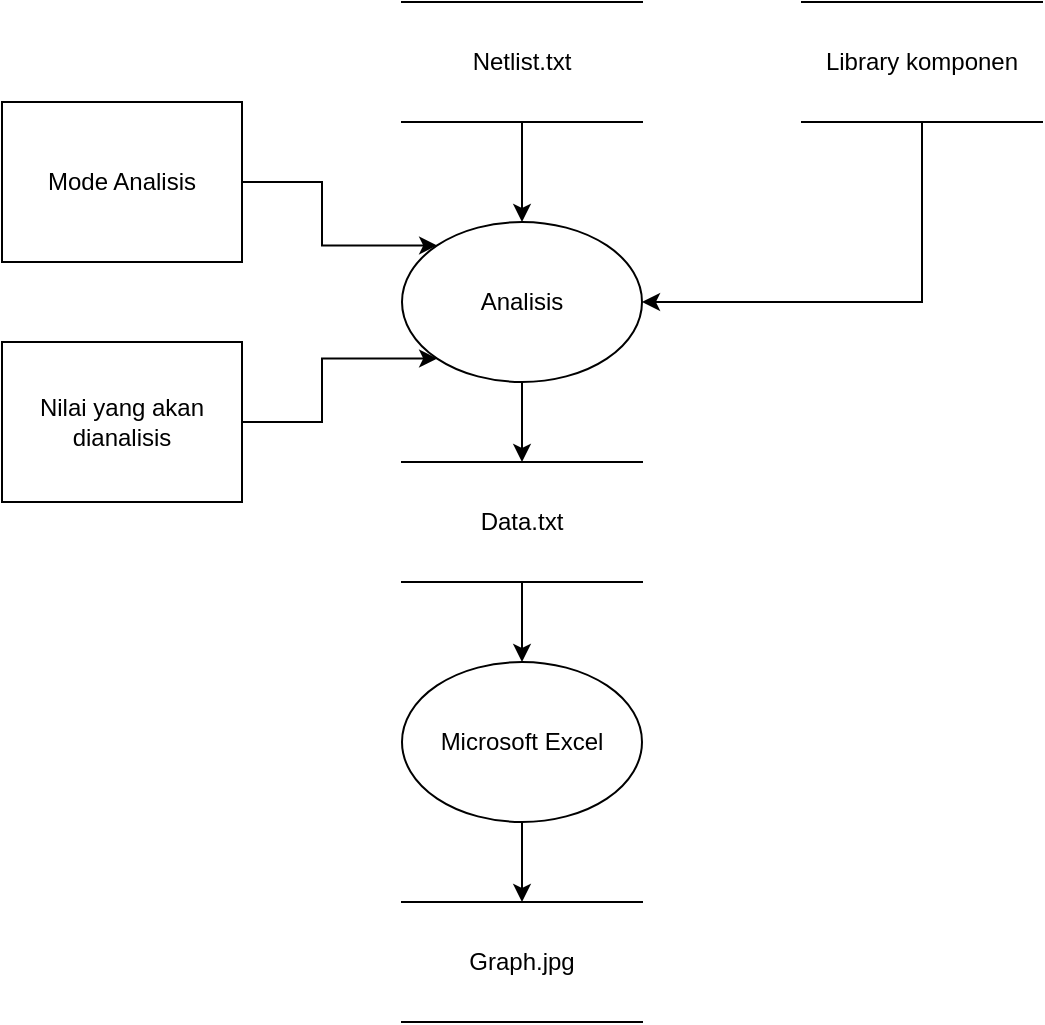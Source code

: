<mxfile version="12.9.10" type="google" pages="3"><diagram id="uBF5i3xiV3SSmCOqZ0ts" name="Level_0"><mxGraphModel dx="927" dy="385" grid="1" gridSize="10" guides="1" tooltips="1" connect="1" arrows="1" fold="1" page="1" pageScale="1" pageWidth="850" pageHeight="1100" math="0" shadow="0"><root><mxCell id="0"/><mxCell id="1" parent="0"/><mxCell id="_iDPvRWfLYlrjKki8y3X-10" style="edgeStyle=orthogonalEdgeStyle;rounded=0;orthogonalLoop=1;jettySize=auto;html=1;exitX=0.5;exitY=1;exitDx=0;exitDy=0;entryX=0.5;entryY=0;entryDx=0;entryDy=0;" parent="1" source="GdYstZ50FBgWvUJjmO5P-6" target="GdYstZ50FBgWvUJjmO5P-15" edge="1"><mxGeometry relative="1" as="geometry"/></mxCell><mxCell id="GdYstZ50FBgWvUJjmO5P-6" value="Netlist.txt" style="shape=partialRectangle;whiteSpace=wrap;html=1;left=0;right=0;fillColor=none;" parent="1" vertex="1"><mxGeometry x="240" y="150" width="120" height="60" as="geometry"/></mxCell><mxCell id="GdYstZ50FBgWvUJjmO5P-18" style="edgeStyle=orthogonalEdgeStyle;rounded=0;orthogonalLoop=1;jettySize=auto;html=1;exitX=1;exitY=0.5;exitDx=0;exitDy=0;entryX=0;entryY=1;entryDx=0;entryDy=0;strokeColor=#000000;" parent="1" source="GdYstZ50FBgWvUJjmO5P-9" target="GdYstZ50FBgWvUJjmO5P-15" edge="1"><mxGeometry relative="1" as="geometry"/></mxCell><mxCell id="GdYstZ50FBgWvUJjmO5P-9" value="Nilai yang akan dianalisis" style="rounded=0;whiteSpace=wrap;html=1;" parent="1" vertex="1"><mxGeometry x="40" y="320" width="120" height="80" as="geometry"/></mxCell><mxCell id="GdYstZ50FBgWvUJjmO5P-17" style="edgeStyle=orthogonalEdgeStyle;rounded=0;orthogonalLoop=1;jettySize=auto;html=1;exitX=1;exitY=0.5;exitDx=0;exitDy=0;entryX=0;entryY=0;entryDx=0;entryDy=0;strokeColor=#000000;" parent="1" source="GdYstZ50FBgWvUJjmO5P-11" target="GdYstZ50FBgWvUJjmO5P-15" edge="1"><mxGeometry relative="1" as="geometry"/></mxCell><mxCell id="GdYstZ50FBgWvUJjmO5P-11" value="Mode Analisis" style="rounded=0;whiteSpace=wrap;html=1;" parent="1" vertex="1"><mxGeometry x="40" y="200" width="120" height="80" as="geometry"/></mxCell><mxCell id="_iDPvRWfLYlrjKki8y3X-11" style="edgeStyle=orthogonalEdgeStyle;rounded=0;orthogonalLoop=1;jettySize=auto;html=1;exitX=0.5;exitY=1;exitDx=0;exitDy=0;entryX=0.5;entryY=0;entryDx=0;entryDy=0;" parent="1" source="GdYstZ50FBgWvUJjmO5P-15" target="_iDPvRWfLYlrjKki8y3X-1" edge="1"><mxGeometry relative="1" as="geometry"/></mxCell><mxCell id="GdYstZ50FBgWvUJjmO5P-15" value="Analisis" style="ellipse;whiteSpace=wrap;html=1;" parent="1" vertex="1"><mxGeometry x="240" y="260" width="120" height="80" as="geometry"/></mxCell><mxCell id="_iDPvRWfLYlrjKki8y3X-4" style="edgeStyle=orthogonalEdgeStyle;rounded=0;orthogonalLoop=1;jettySize=auto;html=1;exitX=0.5;exitY=1;exitDx=0;exitDy=0;entryX=0.5;entryY=0;entryDx=0;entryDy=0;" parent="1" source="_iDPvRWfLYlrjKki8y3X-1" target="_iDPvRWfLYlrjKki8y3X-3" edge="1"><mxGeometry relative="1" as="geometry"/></mxCell><mxCell id="_iDPvRWfLYlrjKki8y3X-1" value="Data.txt" style="shape=partialRectangle;whiteSpace=wrap;html=1;left=0;right=0;fillColor=none;" parent="1" vertex="1"><mxGeometry x="240" y="380" width="120" height="60" as="geometry"/></mxCell><mxCell id="_iDPvRWfLYlrjKki8y3X-12" style="edgeStyle=orthogonalEdgeStyle;rounded=0;orthogonalLoop=1;jettySize=auto;html=1;exitX=0.5;exitY=1;exitDx=0;exitDy=0;entryX=0.5;entryY=0;entryDx=0;entryDy=0;" parent="1" source="_iDPvRWfLYlrjKki8y3X-3" target="_iDPvRWfLYlrjKki8y3X-5" edge="1"><mxGeometry relative="1" as="geometry"/></mxCell><mxCell id="_iDPvRWfLYlrjKki8y3X-3" value="Microsoft Excel" style="ellipse;whiteSpace=wrap;html=1;" parent="1" vertex="1"><mxGeometry x="240" y="480" width="120" height="80" as="geometry"/></mxCell><mxCell id="_iDPvRWfLYlrjKki8y3X-5" value="Graph.jpg" style="shape=partialRectangle;whiteSpace=wrap;html=1;left=0;right=0;fillColor=none;" parent="1" vertex="1"><mxGeometry x="240" y="600" width="120" height="60" as="geometry"/></mxCell><mxCell id="sQPdfJK35MvIU3gAlt7Y-4" style="edgeStyle=orthogonalEdgeStyle;rounded=0;orthogonalLoop=1;jettySize=auto;html=1;exitX=0.5;exitY=1;exitDx=0;exitDy=0;entryX=1;entryY=0.5;entryDx=0;entryDy=0;" parent="1" source="sQPdfJK35MvIU3gAlt7Y-1" target="GdYstZ50FBgWvUJjmO5P-15" edge="1"><mxGeometry relative="1" as="geometry"><Array as="points"><mxPoint x="500" y="300"/></Array></mxGeometry></mxCell><mxCell id="sQPdfJK35MvIU3gAlt7Y-1" value="Library komponen" style="shape=partialRectangle;whiteSpace=wrap;html=1;left=0;right=0;fillColor=none;" parent="1" vertex="1"><mxGeometry x="440" y="150" width="120" height="60" as="geometry"/></mxCell></root></mxGraphModel></diagram><diagram id="s8LQksXC7pObB-MDW6Nh" name="Level_1"><mxGraphModel dx="1545" dy="642" grid="1" gridSize="10" guides="1" tooltips="1" connect="1" arrows="1" fold="1" page="1" pageScale="1" pageWidth="850" pageHeight="1100" math="0" shadow="0"><root><mxCell id="u-KFxu5WP7ojpWz-lFNK-0"/><mxCell id="u-KFxu5WP7ojpWz-lFNK-1" parent="u-KFxu5WP7ojpWz-lFNK-0"/><mxCell id="8doYuMXXKurbPxdtY7-1-28" value="&lt;p style=&quot;line-height: 220%; font-size: 18px;&quot;&gt;&lt;font style=&quot;font-size: 18px;&quot;&gt;Sparse Tableau Analisis&lt;/font&gt;&lt;/p&gt;" style="rounded=0;whiteSpace=wrap;html=1;fillColor=none;align=left;textOpacity=50;verticalAlign=top;fontSize=18;" parent="u-KFxu5WP7ojpWz-lFNK-1" vertex="1"><mxGeometry x="320" y="160" width="920" height="880" as="geometry"/></mxCell><mxCell id="YYTATj9dNouUgyWEBdT5-4" style="edgeStyle=orthogonalEdgeStyle;rounded=0;orthogonalLoop=1;jettySize=auto;html=1;exitX=0.5;exitY=1;exitDx=0;exitDy=0;entryX=0.5;entryY=0;entryDx=0;entryDy=0;fontSize=18;" parent="u-KFxu5WP7ojpWz-lFNK-1" source="YYTATj9dNouUgyWEBdT5-5" target="W9T3SJA9mR-OVAQQldw2-3" edge="1"><mxGeometry relative="1" as="geometry"><mxPoint x="280.08" y="314.57" as="targetPoint"/><Array as="points"><mxPoint x="760" y="180"/><mxPoint x="640" y="180"/></Array></mxGeometry></mxCell><mxCell id="YYTATj9dNouUgyWEBdT5-5" value="Netlist.txt" style="shape=partialRectangle;whiteSpace=wrap;html=1;left=0;right=0;fillColor=none;fontSize=18;" parent="u-KFxu5WP7ojpWz-lFNK-1" vertex="1"><mxGeometry x="680" y="40" width="160" height="80" as="geometry"/></mxCell><mxCell id="VQBNNfyxEx5UJ3nOa9A4-31" style="edgeStyle=orthogonalEdgeStyle;rounded=0;orthogonalLoop=1;jettySize=auto;html=1;exitX=0;exitY=0.5;exitDx=0;exitDy=0;entryX=1;entryY=0.5;entryDx=0;entryDy=0;fontSize=18;" parent="u-KFxu5WP7ojpWz-lFNK-1" source="YYTATj9dNouUgyWEBdT5-7" target="VQBNNfyxEx5UJ3nOa9A4-33" edge="1"><mxGeometry relative="1" as="geometry"/></mxCell><mxCell id="YYTATj9dNouUgyWEBdT5-7" value="Nilai yang akan dianalisis" style="rounded=0;whiteSpace=wrap;html=1;fontSize=18;" parent="u-KFxu5WP7ojpWz-lFNK-1" vertex="1"><mxGeometry x="1320" y="920" width="160" height="80" as="geometry"/></mxCell><mxCell id="VQBNNfyxEx5UJ3nOa9A4-30" style="edgeStyle=orthogonalEdgeStyle;rounded=0;orthogonalLoop=1;jettySize=auto;html=1;exitX=0;exitY=0.5;exitDx=0;exitDy=0;entryX=1;entryY=0.5;entryDx=0;entryDy=0;fontSize=18;" parent="u-KFxu5WP7ojpWz-lFNK-1" source="YYTATj9dNouUgyWEBdT5-9" target="VQBNNfyxEx5UJ3nOa9A4-28" edge="1"><mxGeometry relative="1" as="geometry"/></mxCell><mxCell id="YYTATj9dNouUgyWEBdT5-9" value="Waktu mulai; Waktu selesai" style="rounded=0;whiteSpace=wrap;html=1;fontSize=18;" parent="u-KFxu5WP7ojpWz-lFNK-1" vertex="1"><mxGeometry x="1320" y="800" width="160" height="80" as="geometry"/></mxCell><mxCell id="YYTATj9dNouUgyWEBdT5-26" style="edgeStyle=orthogonalEdgeStyle;rounded=0;orthogonalLoop=1;jettySize=auto;html=1;entryX=0.5;entryY=0;entryDx=0;entryDy=0;exitX=0.5;exitY=1;exitDx=0;exitDy=0;fontSize=18;" parent="u-KFxu5WP7ojpWz-lFNK-1" source="VQBNNfyxEx5UJ3nOa9A4-28" target="VQBNNfyxEx5UJ3nOa9A4-33" edge="1"><mxGeometry relative="1" as="geometry"><mxPoint x="1100" y="1060" as="sourcePoint"/></mxGeometry></mxCell><mxCell id="YYTATj9dNouUgyWEBdT5-28" style="edgeStyle=orthogonalEdgeStyle;rounded=0;orthogonalLoop=1;jettySize=auto;html=1;exitX=0.5;exitY=1;exitDx=0;exitDy=0;entryX=0.5;entryY=0;entryDx=0;entryDy=0;fontSize=18;" parent="u-KFxu5WP7ojpWz-lFNK-1" source="YYTATj9dNouUgyWEBdT5-29" target="YYTATj9dNouUgyWEBdT5-31" edge="1"><mxGeometry relative="1" as="geometry"/></mxCell><mxCell id="YYTATj9dNouUgyWEBdT5-29" value="Data.txt" style="shape=partialRectangle;whiteSpace=wrap;html=1;left=0;right=0;fillColor=none;fontSize=18;" parent="u-KFxu5WP7ojpWz-lFNK-1" vertex="1"><mxGeometry x="1040" y="1080" width="160" height="80" as="geometry"/></mxCell><mxCell id="YYTATj9dNouUgyWEBdT5-30" style="edgeStyle=orthogonalEdgeStyle;rounded=0;orthogonalLoop=1;jettySize=auto;html=1;exitX=0.5;exitY=1;exitDx=0;exitDy=0;entryX=0.5;entryY=0;entryDx=0;entryDy=0;fontSize=18;" parent="u-KFxu5WP7ojpWz-lFNK-1" source="YYTATj9dNouUgyWEBdT5-31" target="YYTATj9dNouUgyWEBdT5-32" edge="1"><mxGeometry relative="1" as="geometry"/></mxCell><mxCell id="YYTATj9dNouUgyWEBdT5-31" value="Microsoft Excel" style="ellipse;whiteSpace=wrap;html=1;fontSize=18;" parent="u-KFxu5WP7ojpWz-lFNK-1" vertex="1"><mxGeometry x="1060" y="1200" width="120" height="80" as="geometry"/></mxCell><mxCell id="YYTATj9dNouUgyWEBdT5-32" value="Graph.jpg" style="shape=partialRectangle;whiteSpace=wrap;html=1;left=0;right=0;fillColor=none;fontSize=18;" parent="u-KFxu5WP7ojpWz-lFNK-1" vertex="1"><mxGeometry x="1060" y="1320" width="120" height="60" as="geometry"/></mxCell><mxCell id="W9T3SJA9mR-OVAQQldw2-0" style="edgeStyle=orthogonalEdgeStyle;rounded=0;orthogonalLoop=1;jettySize=auto;html=1;exitX=0;exitY=1;exitDx=0;exitDy=0;entryX=0.5;entryY=0;entryDx=0;entryDy=0;fontSize=18;" parent="u-KFxu5WP7ojpWz-lFNK-1" source="W9T3SJA9mR-OVAQQldw2-3" target="W9T3SJA9mR-OVAQQldw2-4" edge="1"><mxGeometry relative="1" as="geometry"/></mxCell><mxCell id="W9T3SJA9mR-OVAQQldw2-1" style="edgeStyle=orthogonalEdgeStyle;rounded=0;orthogonalLoop=1;jettySize=auto;html=1;exitX=0.5;exitY=1;exitDx=0;exitDy=0;entryX=0.5;entryY=0;entryDx=0;entryDy=0;fontSize=18;" parent="u-KFxu5WP7ojpWz-lFNK-1" source="W9T3SJA9mR-OVAQQldw2-3" target="W9T3SJA9mR-OVAQQldw2-5" edge="1"><mxGeometry relative="1" as="geometry"/></mxCell><mxCell id="W9T3SJA9mR-OVAQQldw2-2" style="edgeStyle=orthogonalEdgeStyle;rounded=0;orthogonalLoop=1;jettySize=auto;html=1;exitX=1;exitY=1;exitDx=0;exitDy=0;entryX=0.5;entryY=0;entryDx=0;entryDy=0;fontSize=18;" parent="u-KFxu5WP7ojpWz-lFNK-1" source="W9T3SJA9mR-OVAQQldw2-3" target="W9T3SJA9mR-OVAQQldw2-6" edge="1"><mxGeometry relative="1" as="geometry"/></mxCell><mxCell id="W9T3SJA9mR-OVAQQldw2-3" value="Separator" style="ellipse;whiteSpace=wrap;html=1;fontSize=18;" parent="u-KFxu5WP7ojpWz-lFNK-1" vertex="1"><mxGeometry x="580" y="200" width="120" height="80" as="geometry"/></mxCell><mxCell id="W9T3SJA9mR-OVAQQldw2-10" style="edgeStyle=orthogonalEdgeStyle;rounded=0;orthogonalLoop=1;jettySize=auto;html=1;exitX=0.5;exitY=1;exitDx=0;exitDy=0;entryX=0.5;entryY=0;entryDx=0;entryDy=0;fontSize=18;" parent="u-KFxu5WP7ojpWz-lFNK-1" source="W9T3SJA9mR-OVAQQldw2-4" target="VQBNNfyxEx5UJ3nOa9A4-5" edge="1"><mxGeometry relative="1" as="geometry"><mxPoint x="440" y="440" as="targetPoint"/></mxGeometry></mxCell><mxCell id="W9T3SJA9mR-OVAQQldw2-4" value="Tipe Komponen" style="shape=partialRectangle;whiteSpace=wrap;html=1;left=0;right=0;fillColor=none;fontSize=18;" parent="u-KFxu5WP7ojpWz-lFNK-1" vertex="1"><mxGeometry x="360" y="320" width="160" height="80" as="geometry"/></mxCell><mxCell id="VQBNNfyxEx5UJ3nOa9A4-6" style="edgeStyle=orthogonalEdgeStyle;rounded=0;orthogonalLoop=1;jettySize=auto;html=1;exitX=0.5;exitY=1;exitDx=0;exitDy=0;entryX=1;entryY=0;entryDx=0;entryDy=0;fontSize=18;" parent="u-KFxu5WP7ojpWz-lFNK-1" source="W9T3SJA9mR-OVAQQldw2-5" target="VQBNNfyxEx5UJ3nOa9A4-5" edge="1"><mxGeometry relative="1" as="geometry"/></mxCell><mxCell id="W9T3SJA9mR-OVAQQldw2-5" value="Nilai/Parameter" style="shape=partialRectangle;whiteSpace=wrap;html=1;left=0;right=0;fillColor=none;fontSize=18;" parent="u-KFxu5WP7ojpWz-lFNK-1" vertex="1"><mxGeometry x="560" y="320" width="160" height="80" as="geometry"/></mxCell><mxCell id="W9T3SJA9mR-OVAQQldw2-16" style="edgeStyle=orthogonalEdgeStyle;rounded=0;orthogonalLoop=1;jettySize=auto;html=1;exitX=0.749;exitY=1.017;exitDx=0;exitDy=0;entryX=0.5;entryY=0;entryDx=0;entryDy=0;exitPerimeter=0;fontSize=18;" parent="u-KFxu5WP7ojpWz-lFNK-1" source="W9T3SJA9mR-OVAQQldw2-6" target="W9T3SJA9mR-OVAQQldw2-14" edge="1"><mxGeometry relative="1" as="geometry"><Array as="points"><mxPoint x="880" y="420"/><mxPoint x="915" y="420"/></Array></mxGeometry></mxCell><mxCell id="VQBNNfyxEx5UJ3nOa9A4-3" style="edgeStyle=orthogonalEdgeStyle;rounded=0;orthogonalLoop=1;jettySize=auto;html=1;exitX=0.5;exitY=1;exitDx=0;exitDy=0;entryX=0.5;entryY=0;entryDx=0;entryDy=0;fontSize=18;" parent="u-KFxu5WP7ojpWz-lFNK-1" source="W9T3SJA9mR-OVAQQldw2-6" target="VQBNNfyxEx5UJ3nOa9A4-2" edge="1"><mxGeometry relative="1" as="geometry"/></mxCell><mxCell id="W9T3SJA9mR-OVAQQldw2-6" value="Posisi Node" style="shape=partialRectangle;whiteSpace=wrap;html=1;left=0;right=0;fillColor=none;fontSize=18;" parent="u-KFxu5WP7ojpWz-lFNK-1" vertex="1"><mxGeometry x="760" y="320" width="160" height="80" as="geometry"/></mxCell><mxCell id="W9T3SJA9mR-OVAQQldw2-12" style="edgeStyle=orthogonalEdgeStyle;rounded=0;orthogonalLoop=1;jettySize=auto;html=1;exitX=0.5;exitY=1;exitDx=0;exitDy=0;entryX=0.5;entryY=0;entryDx=0;entryDy=0;" parent="u-KFxu5WP7ojpWz-lFNK-1" edge="1"><mxGeometry relative="1" as="geometry"><mxPoint x="480" y="1040" as="sourcePoint"/></mxGeometry></mxCell><mxCell id="W9T3SJA9mR-OVAQQldw2-9" style="edgeStyle=orthogonalEdgeStyle;rounded=0;orthogonalLoop=1;jettySize=auto;html=1;exitX=1;exitY=0.5;exitDx=0;exitDy=0;entryX=0;entryY=0.5;entryDx=0;entryDy=0;fontSize=18;" parent="u-KFxu5WP7ojpWz-lFNK-1" source="W9T3SJA9mR-OVAQQldw2-8" target="VQBNNfyxEx5UJ3nOa9A4-5" edge="1"><mxGeometry relative="1" as="geometry"><mxPoint x="380" y="480" as="targetPoint"/></mxGeometry></mxCell><mxCell id="W9T3SJA9mR-OVAQQldw2-8" value="Library komponen" style="shape=partialRectangle;whiteSpace=wrap;html=1;left=0;right=0;fillColor=none;fontSize=18;" parent="u-KFxu5WP7ojpWz-lFNK-1" vertex="1"><mxGeometry x="40" y="440" width="160" height="80" as="geometry"/></mxCell><mxCell id="W9T3SJA9mR-OVAQQldw2-17" style="edgeStyle=orthogonalEdgeStyle;rounded=0;orthogonalLoop=1;jettySize=auto;html=1;exitX=0.5;exitY=1;exitDx=0;exitDy=0;entryX=0.5;entryY=0;entryDx=0;entryDy=0;fontSize=18;" parent="u-KFxu5WP7ojpWz-lFNK-1" source="W9T3SJA9mR-OVAQQldw2-14" target="VQBNNfyxEx5UJ3nOa9A4-0" edge="1"><mxGeometry relative="1" as="geometry"><mxPoint x="755.0" y="560" as="targetPoint"/></mxGeometry></mxCell><mxCell id="W9T3SJA9mR-OVAQQldw2-14" value="Inisiasi parameter" style="ellipse;whiteSpace=wrap;html=1;fontSize=18;" parent="u-KFxu5WP7ojpWz-lFNK-1" vertex="1"><mxGeometry x="855" y="440" width="120" height="80" as="geometry"/></mxCell><mxCell id="VQBNNfyxEx5UJ3nOa9A4-25" style="edgeStyle=orthogonalEdgeStyle;rounded=0;orthogonalLoop=1;jettySize=auto;html=1;exitX=1;exitY=0.5;exitDx=0;exitDy=0;entryX=0;entryY=0.5;entryDx=0;entryDy=0;fontSize=18;" parent="u-KFxu5WP7ojpWz-lFNK-1" source="VQBNNfyxEx5UJ3nOa9A4-0" target="VQBNNfyxEx5UJ3nOa9A4-24" edge="1"><mxGeometry relative="1" as="geometry"/></mxCell><mxCell id="VQBNNfyxEx5UJ3nOa9A4-0" value="Matriks STA" style="shape=partialRectangle;whiteSpace=wrap;html=1;left=0;right=0;fillColor=none;fontSize=18;" parent="u-KFxu5WP7ojpWz-lFNK-1" vertex="1"><mxGeometry x="840" y="570" width="150" height="80" as="geometry"/></mxCell><mxCell id="VQBNNfyxEx5UJ3nOa9A4-9" style="edgeStyle=orthogonalEdgeStyle;rounded=0;orthogonalLoop=1;jettySize=auto;html=1;exitX=0.5;exitY=1;exitDx=0;exitDy=0;entryX=0.5;entryY=0;entryDx=0;entryDy=0;fontSize=18;" parent="u-KFxu5WP7ojpWz-lFNK-1" source="VQBNNfyxEx5UJ3nOa9A4-2" target="VQBNNfyxEx5UJ3nOa9A4-4" edge="1"><mxGeometry relative="1" as="geometry"/></mxCell><mxCell id="VQBNNfyxEx5UJ3nOa9A4-2" value="Matriks Nodal Analysis" style="ellipse;whiteSpace=wrap;html=1;fontSize=18;" parent="u-KFxu5WP7ojpWz-lFNK-1" vertex="1"><mxGeometry x="620" y="440" width="160" height="80" as="geometry"/></mxCell><mxCell id="VQBNNfyxEx5UJ3nOa9A4-13" style="edgeStyle=orthogonalEdgeStyle;rounded=0;orthogonalLoop=1;jettySize=auto;html=1;exitX=0.5;exitY=1;exitDx=0;exitDy=0;entryX=0.5;entryY=0;entryDx=0;entryDy=0;fontSize=18;" parent="u-KFxu5WP7ojpWz-lFNK-1" source="VQBNNfyxEx5UJ3nOa9A4-4" target="VQBNNfyxEx5UJ3nOa9A4-10" edge="1"><mxGeometry relative="1" as="geometry"/></mxCell><mxCell id="VQBNNfyxEx5UJ3nOa9A4-22" style="edgeStyle=orthogonalEdgeStyle;rounded=0;orthogonalLoop=1;jettySize=auto;html=1;exitX=0;exitY=0.5;exitDx=0;exitDy=0;entryX=0;entryY=0;entryDx=0;entryDy=0;fontSize=18;" parent="u-KFxu5WP7ojpWz-lFNK-1" source="VQBNNfyxEx5UJ3nOa9A4-4" target="VQBNNfyxEx5UJ3nOa9A4-14" edge="1"><mxGeometry relative="1" as="geometry"><Array as="points"><mxPoint x="580" y="600"/><mxPoint x="580" y="932"/></Array></mxGeometry></mxCell><mxCell id="VQBNNfyxEx5UJ3nOa9A4-4" value="Matriks A" style="shape=partialRectangle;whiteSpace=wrap;html=1;left=0;right=0;fillColor=none;fontSize=18;" parent="u-KFxu5WP7ojpWz-lFNK-1" vertex="1"><mxGeometry x="620" y="560" width="160" height="80" as="geometry"/></mxCell><mxCell id="VQBNNfyxEx5UJ3nOa9A4-8" style="edgeStyle=orthogonalEdgeStyle;rounded=0;orthogonalLoop=1;jettySize=auto;html=1;exitX=0.5;exitY=1;exitDx=0;exitDy=0;fontSize=18;" parent="u-KFxu5WP7ojpWz-lFNK-1" source="VQBNNfyxEx5UJ3nOa9A4-5" target="VQBNNfyxEx5UJ3nOa9A4-7" edge="1"><mxGeometry relative="1" as="geometry"/></mxCell><mxCell id="VQBNNfyxEx5UJ3nOa9A4-5" value="Matriks Komponen" style="ellipse;whiteSpace=wrap;html=1;fontSize=18;" parent="u-KFxu5WP7ojpWz-lFNK-1" vertex="1"><mxGeometry x="360" y="440" width="160" height="80" as="geometry"/></mxCell><mxCell id="VQBNNfyxEx5UJ3nOa9A4-19" style="edgeStyle=orthogonalEdgeStyle;rounded=0;orthogonalLoop=1;jettySize=auto;html=1;exitX=0.5;exitY=1;exitDx=0;exitDy=0;entryX=0;entryY=0.5;entryDx=0;entryDy=0;fontSize=18;" parent="u-KFxu5WP7ojpWz-lFNK-1" source="VQBNNfyxEx5UJ3nOa9A4-7" target="VQBNNfyxEx5UJ3nOa9A4-14" edge="1"><mxGeometry relative="1" as="geometry"/></mxCell><mxCell id="VQBNNfyxEx5UJ3nOa9A4-7" value="Matriks S" style="shape=partialRectangle;whiteSpace=wrap;html=1;left=0;right=0;fillColor=none;fontSize=18;" parent="u-KFxu5WP7ojpWz-lFNK-1" vertex="1"><mxGeometry x="360" y="560" width="160" height="80" as="geometry"/></mxCell><mxCell id="VQBNNfyxEx5UJ3nOa9A4-10" value="Negatif Transpose" style="ellipse;whiteSpace=wrap;html=1;fontSize=18;" parent="u-KFxu5WP7ojpWz-lFNK-1" vertex="1"><mxGeometry x="640" y="680" width="120" height="80" as="geometry"/></mxCell><mxCell id="VQBNNfyxEx5UJ3nOa9A4-11" style="edgeStyle=orthogonalEdgeStyle;rounded=0;orthogonalLoop=1;jettySize=auto;html=1;exitX=0.5;exitY=1;exitDx=0;exitDy=0;entryX=0.5;entryY=0;entryDx=0;entryDy=0;fontSize=18;" parent="u-KFxu5WP7ojpWz-lFNK-1" source="VQBNNfyxEx5UJ3nOa9A4-10" target="VQBNNfyxEx5UJ3nOa9A4-12" edge="1"><mxGeometry relative="1" as="geometry"/></mxCell><mxCell id="VQBNNfyxEx5UJ3nOa9A4-21" style="edgeStyle=orthogonalEdgeStyle;rounded=0;orthogonalLoop=1;jettySize=auto;html=1;exitX=0.5;exitY=1;exitDx=0;exitDy=0;entryX=0.5;entryY=0;entryDx=0;entryDy=0;fontSize=18;" parent="u-KFxu5WP7ojpWz-lFNK-1" source="VQBNNfyxEx5UJ3nOa9A4-12" target="VQBNNfyxEx5UJ3nOa9A4-14" edge="1"><mxGeometry relative="1" as="geometry"/></mxCell><mxCell id="VQBNNfyxEx5UJ3nOa9A4-12" value="Matriks -A&lt;sup style=&quot;font-size: 18px;&quot;&gt;T&lt;/sup&gt;" style="shape=partialRectangle;whiteSpace=wrap;html=1;left=0;right=0;fillColor=none;fontSize=18;" parent="u-KFxu5WP7ojpWz-lFNK-1" vertex="1"><mxGeometry x="625" y="800" width="150" height="80" as="geometry"/></mxCell><mxCell id="VQBNNfyxEx5UJ3nOa9A4-23" style="edgeStyle=orthogonalEdgeStyle;rounded=0;orthogonalLoop=1;jettySize=auto;html=1;exitX=1;exitY=0.5;exitDx=0;exitDy=0;entryX=0.5;entryY=1;entryDx=0;entryDy=0;fontSize=18;" parent="u-KFxu5WP7ojpWz-lFNK-1" source="VQBNNfyxEx5UJ3nOa9A4-14" target="VQBNNfyxEx5UJ3nOa9A4-0" edge="1"><mxGeometry relative="1" as="geometry"/></mxCell><mxCell id="VQBNNfyxEx5UJ3nOa9A4-14" value="Modify Matriks" style="ellipse;whiteSpace=wrap;html=1;fontSize=18;" parent="u-KFxu5WP7ojpWz-lFNK-1" vertex="1"><mxGeometry x="640" y="920" width="120" height="80" as="geometry"/></mxCell><mxCell id="VQBNNfyxEx5UJ3nOa9A4-27" style="edgeStyle=orthogonalEdgeStyle;rounded=0;orthogonalLoop=1;jettySize=auto;html=1;exitX=0.5;exitY=1;exitDx=0;exitDy=0;entryX=0.5;entryY=0;entryDx=0;entryDy=0;fontSize=18;" parent="u-KFxu5WP7ojpWz-lFNK-1" source="VQBNNfyxEx5UJ3nOa9A4-24" target="VQBNNfyxEx5UJ3nOa9A4-26" edge="1"><mxGeometry relative="1" as="geometry"/></mxCell><mxCell id="VQBNNfyxEx5UJ3nOa9A4-24" value="Gauss- Jordan" style="ellipse;whiteSpace=wrap;html=1;fontSize=18;" parent="u-KFxu5WP7ojpWz-lFNK-1" vertex="1"><mxGeometry x="1060" y="570" width="120" height="80" as="geometry"/></mxCell><mxCell id="VQBNNfyxEx5UJ3nOa9A4-29" style="edgeStyle=orthogonalEdgeStyle;rounded=0;orthogonalLoop=1;jettySize=auto;html=1;exitX=0.5;exitY=1;exitDx=0;exitDy=0;entryX=0.5;entryY=0;entryDx=0;entryDy=0;fontSize=18;" parent="u-KFxu5WP7ojpWz-lFNK-1" source="VQBNNfyxEx5UJ3nOa9A4-26" target="VQBNNfyxEx5UJ3nOa9A4-28" edge="1"><mxGeometry relative="1" as="geometry"/></mxCell><mxCell id="VQBNNfyxEx5UJ3nOa9A4-26" value="Solution equiation Matriks" style="shape=partialRectangle;whiteSpace=wrap;html=1;left=0;right=0;fillColor=none;fontSize=18;" parent="u-KFxu5WP7ojpWz-lFNK-1" vertex="1"><mxGeometry x="1045" y="680" width="150" height="80" as="geometry"/></mxCell><mxCell id="VQBNNfyxEx5UJ3nOa9A4-28" value="Simulation Over Time" style="ellipse;whiteSpace=wrap;html=1;fontSize=18;" parent="u-KFxu5WP7ojpWz-lFNK-1" vertex="1"><mxGeometry x="1060" y="800" width="120" height="80" as="geometry"/></mxCell><mxCell id="VQBNNfyxEx5UJ3nOa9A4-34" style="edgeStyle=orthogonalEdgeStyle;rounded=0;orthogonalLoop=1;jettySize=auto;html=1;exitX=0.5;exitY=1;exitDx=0;exitDy=0;entryX=0.5;entryY=0;entryDx=0;entryDy=0;fontSize=18;" parent="u-KFxu5WP7ojpWz-lFNK-1" source="VQBNNfyxEx5UJ3nOa9A4-33" target="YYTATj9dNouUgyWEBdT5-29" edge="1"><mxGeometry relative="1" as="geometry"/></mxCell><mxCell id="VQBNNfyxEx5UJ3nOa9A4-33" value="To File" style="ellipse;whiteSpace=wrap;html=1;fontSize=18;" parent="u-KFxu5WP7ojpWz-lFNK-1" vertex="1"><mxGeometry x="1060" y="920" width="120" height="80" as="geometry"/></mxCell></root></mxGraphModel></diagram><diagram id="Yl3LqK1WNcE1ZvoFcOwB" name="Level_2"><mxGraphModel dx="687" dy="430" grid="1" gridSize="10" guides="1" tooltips="1" connect="1" arrows="1" fold="1" page="1" pageScale="1" pageWidth="850" pageHeight="1100" math="0" shadow="0"><root><mxCell id="AATma_W48xmWSlI9XRWy-0"/><mxCell id="AATma_W48xmWSlI9XRWy-1" parent="AATma_W48xmWSlI9XRWy-0"/><mxCell id="AATma_W48xmWSlI9XRWy-2" value="Matriks S" style="ellipse;whiteSpace=wrap;html=1;" vertex="1" parent="AATma_W48xmWSlI9XRWy-1"><mxGeometry x="420" y="960" width="120" height="80" as="geometry"/></mxCell><mxCell id="AATma_W48xmWSlI9XRWy-3" value="Matriks S" style="shape=partialRectangle;whiteSpace=wrap;html=1;left=0;right=0;fillColor=none;" vertex="1" parent="AATma_W48xmWSlI9XRWy-1"><mxGeometry x="400" y="1080" width="160" height="80" as="geometry"/></mxCell><mxCell id="AATma_W48xmWSlI9XRWy-4" style="edgeStyle=orthogonalEdgeStyle;rounded=0;orthogonalLoop=1;jettySize=auto;html=1;exitX=0;exitY=0.5;exitDx=0;exitDy=0;entryX=1;entryY=0.5;entryDx=0;entryDy=0;" edge="1" parent="AATma_W48xmWSlI9XRWy-1" source="AATma_W48xmWSlI9XRWy-5" target="AATma_W48xmWSlI9XRWy-7"><mxGeometry relative="1" as="geometry"/></mxCell><mxCell id="AATma_W48xmWSlI9XRWy-5" value="Matriks A" style="shape=partialRectangle;whiteSpace=wrap;html=1;left=0;right=0;fillColor=none;" vertex="1" parent="AATma_W48xmWSlI9XRWy-1"><mxGeometry x="800" y="1080" width="160" height="80" as="geometry"/></mxCell><mxCell id="AATma_W48xmWSlI9XRWy-6" style="edgeStyle=orthogonalEdgeStyle;rounded=0;orthogonalLoop=1;jettySize=auto;html=1;exitX=0.5;exitY=1;exitDx=0;exitDy=0;entryX=0.5;entryY=0;entryDx=0;entryDy=0;" edge="1" parent="AATma_W48xmWSlI9XRWy-1" source="AATma_W48xmWSlI9XRWy-7" target="AATma_W48xmWSlI9XRWy-8"><mxGeometry relative="1" as="geometry"/></mxCell><mxCell id="AATma_W48xmWSlI9XRWy-7" value="Negatif Transpose Matriks" style="ellipse;whiteSpace=wrap;html=1;" vertex="1" parent="AATma_W48xmWSlI9XRWy-1"><mxGeometry x="620" y="1080" width="120" height="80" as="geometry"/></mxCell><mxCell id="AATma_W48xmWSlI9XRWy-8" value="Matriks -A&lt;sup&gt;T&lt;/sup&gt;" style="shape=partialRectangle;whiteSpace=wrap;html=1;left=0;right=0;fillColor=none;" vertex="1" parent="AATma_W48xmWSlI9XRWy-1"><mxGeometry x="600" y="1200" width="160" height="80" as="geometry"/></mxCell></root></mxGraphModel></diagram></mxfile>